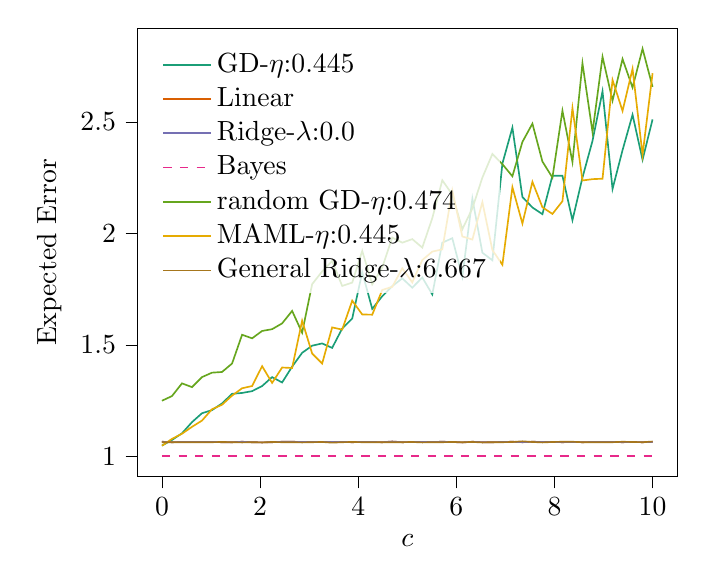 % This file was created with tikzplotlib v0.10.1.
\begin{tikzpicture}

\definecolor{chocolate217952}{RGB}{217,95,2}
\definecolor{darkcyan27158119}{RGB}{27,158,119}
\definecolor{darkgoldenrod16611829}{RGB}{166,118,29}
\definecolor{darkgray176}{RGB}{176,176,176}
\definecolor{deeppink23141138}{RGB}{231,41,138}
\definecolor{lightslategray117112179}{RGB}{117,112,179}
\definecolor{olivedrab10216630}{RGB}{102,166,30}
\definecolor{orange2301712}{RGB}{230,171,2}

\begin{axis}[
legend cell align={left},
legend style={
  fill opacity=0.8,
  draw opacity=1,
  text opacity=1,
  at={(0.03,0.97)},
  anchor=north west,
  draw=none
},
tick align=outside,
tick pos=left,
x grid style={darkgray176},
xlabel={\(\displaystyle c\)},
xmin=-0.5, xmax=10.5,
xtick style={color=black},
y grid style={darkgray176},
ylabel={Expected Error},
ymin=0.909, ymax=2.92,
ytick style={color=black}
]
\addplot [semithick, darkcyan27158119]
table {%
0 1.048
0.204 1.073
0.408 1.103
0.612 1.153
0.816 1.193
1.02 1.207
1.224 1.237
1.429 1.28
1.633 1.284
1.837 1.292
2.041 1.315
2.245 1.355
2.449 1.331
2.653 1.402
2.857 1.464
3.061 1.496
3.265 1.506
3.469 1.486
3.673 1.573
3.878 1.618
4.082 1.826
4.286 1.661
4.49 1.718
4.694 1.763
4.898 1.798
5.102 1.756
5.306 1.802
5.51 1.726
5.714 1.958
5.918 1.978
6.122 1.805
6.327 2.156
6.531 1.913
6.735 1.879
6.939 2.313
7.143 2.474
7.347 2.163
7.551 2.116
7.755 2.086
7.959 2.258
8.163 2.258
8.367 2.059
8.571 2.25
8.776 2.415
8.98 2.637
9.184 2.199
9.388 2.373
9.592 2.532
9.796 2.33
10 2.511
};
\addlegendentry{GD-$\eta$:0.445}
\addplot [semithick, chocolate217952]
table {%
0 1.065
0.204 1.063
0.408 1.064
0.612 1.064
0.816 1.064
1.02 1.064
1.224 1.063
1.429 1.063
1.633 1.065
1.837 1.063
2.041 1.062
2.245 1.063
2.449 1.065
2.653 1.065
2.857 1.064
3.061 1.064
3.265 1.064
3.469 1.064
3.673 1.064
3.878 1.063
4.082 1.064
4.286 1.064
4.49 1.063
4.694 1.066
4.898 1.063
5.102 1.064
5.306 1.064
5.51 1.064
5.714 1.065
5.918 1.064
6.122 1.062
6.327 1.065
6.531 1.063
6.735 1.063
6.939 1.064
7.143 1.065
7.347 1.063
7.551 1.065
7.755 1.064
7.959 1.064
8.163 1.063
8.367 1.064
8.571 1.063
8.776 1.064
8.98 1.064
9.184 1.064
9.388 1.063
9.592 1.064
9.796 1.063
10 1.064
};
\addlegendentry{Linear}
\addplot [semithick, lightslategray117112179]
table {%
0 1.065
0.204 1.063
0.408 1.064
0.612 1.064
0.816 1.064
1.02 1.064
1.224 1.063
1.429 1.063
1.633 1.065
1.837 1.063
2.041 1.062
2.245 1.063
2.449 1.065
2.653 1.065
2.857 1.064
3.061 1.064
3.265 1.064
3.469 1.064
3.673 1.064
3.878 1.063
4.082 1.064
4.286 1.064
4.49 1.063
4.694 1.066
4.898 1.063
5.102 1.064
5.306 1.064
5.51 1.064
5.714 1.065
5.918 1.064
6.122 1.062
6.327 1.065
6.531 1.063
6.735 1.063
6.939 1.064
7.143 1.065
7.347 1.063
7.551 1.065
7.755 1.064
7.959 1.064
8.163 1.063
8.367 1.064
8.571 1.063
8.776 1.064
8.98 1.064
9.184 1.064
9.388 1.063
9.592 1.064
9.796 1.063
10 1.064
};
\addlegendentry{Ridge-$\lambda$:0.0}
\addplot [semithick, deeppink23141138, dashed]
table {%
0 1.0
0.204 1.0
0.408 1.0
0.612 1.0
0.816 1.0
1.02 1.0
1.224 1.0
1.429 1.0
1.633 1.0
1.837 1.0
2.041 1.0
2.245 1.0
2.449 1.0
2.653 1.0
2.857 1.0
3.061 1.0
3.265 1.0
3.469 1.0
3.673 1.0
3.878 1.0
4.082 1.0
4.286 1.0
4.49 1.0
4.694 1.0
4.898 1.0
5.102 1.0
5.306 1.0
5.51 1.0
5.714 1.0
5.918 1.0
6.122 1.0
6.327 1.0
6.531 1.0
6.735 1.0
6.939 1.0
7.143 1.0
7.347 1.0
7.551 1.0
7.755 1.0
7.959 1.0
8.163 1.0
8.367 1.0
8.571 1.0
8.776 1.0
8.98 1.0
9.184 1.0
9.388 1.0
9.592 1.0
9.796 1.0
10 1.0
};
\addlegendentry{Bayes}
\addplot [semithick, olivedrab10216630]
table {%
0 1.249
0.204 1.27
0.408 1.327
0.612 1.31
0.816 1.355
1.02 1.375
1.224 1.378
1.429 1.416
1.633 1.545
1.837 1.529
2.041 1.562
2.245 1.57
2.449 1.596
2.653 1.652
2.857 1.554
3.061 1.772
3.265 1.829
3.469 1.876
3.673 1.764
3.878 1.779
4.082 1.921
4.286 1.771
4.49 1.847
4.694 1.981
4.898 1.958
5.102 1.974
5.306 1.936
5.51 2.068
5.714 2.238
5.918 2.174
6.122 2.018
6.327 2.112
6.531 2.25
6.735 2.356
6.939 2.31
7.143 2.256
7.347 2.41
7.551 2.492
7.755 2.322
7.959 2.25
8.163 2.55
8.367 2.32
8.571 2.763
8.776 2.454
8.98 2.792
9.184 2.595
9.388 2.782
9.592 2.654
9.796 2.828
10 2.657
};
\addlegendentry{random GD-$\eta$:0.474}
\addplot [semithick, orange2301712]
table {%
0 1.047
0.204 1.078
0.408 1.101
0.612 1.132
0.816 1.16
1.02 1.211
1.224 1.231
1.429 1.272
1.633 1.305
1.837 1.315
2.041 1.404
2.245 1.329
2.449 1.398
2.653 1.396
2.857 1.608
3.061 1.461
3.265 1.416
3.469 1.578
3.673 1.568
3.878 1.698
4.082 1.636
4.286 1.635
4.49 1.746
4.694 1.76
4.898 1.843
5.102 1.78
5.306 1.88
5.51 1.918
5.714 1.928
5.918 2.192
6.122 1.986
6.327 1.972
6.531 2.14
6.735 1.925
6.939 1.859
7.143 2.207
7.347 2.044
7.551 2.231
7.755 2.117
7.959 2.087
8.163 2.144
8.367 2.562
8.571 2.237
8.776 2.243
8.98 2.245
9.184 2.688
9.388 2.549
9.592 2.738
9.796 2.352
10 2.718
};
\addlegendentry{MAML-$\eta$:0.445}
\addplot [semithick, darkgoldenrod16611829]
table {%
0 1.063
0.204 1.063
0.408 1.063
0.612 1.063
0.816 1.063
1.02 1.063
1.224 1.064
1.429 1.063
1.633 1.062
1.837 1.063
2.041 1.062
2.245 1.064
2.449 1.063
2.653 1.063
2.857 1.062
3.061 1.063
3.265 1.064
3.469 1.061
3.673 1.063
3.878 1.064
4.082 1.063
4.286 1.063
4.49 1.063
4.694 1.063
4.898 1.063
5.102 1.064
5.306 1.062
5.51 1.063
5.714 1.063
5.918 1.064
6.122 1.063
6.327 1.064
6.531 1.062
6.735 1.063
6.939 1.063
7.143 1.064
7.347 1.067
7.551 1.064
7.755 1.062
7.959 1.064
8.163 1.065
8.367 1.065
8.571 1.063
8.776 1.063
8.98 1.063
9.184 1.063
9.388 1.065
9.592 1.064
9.796 1.063
10 1.066
};
\addlegendentry{General Ridge-$\lambda$:6.667}
\end{axis}

\end{tikzpicture}
